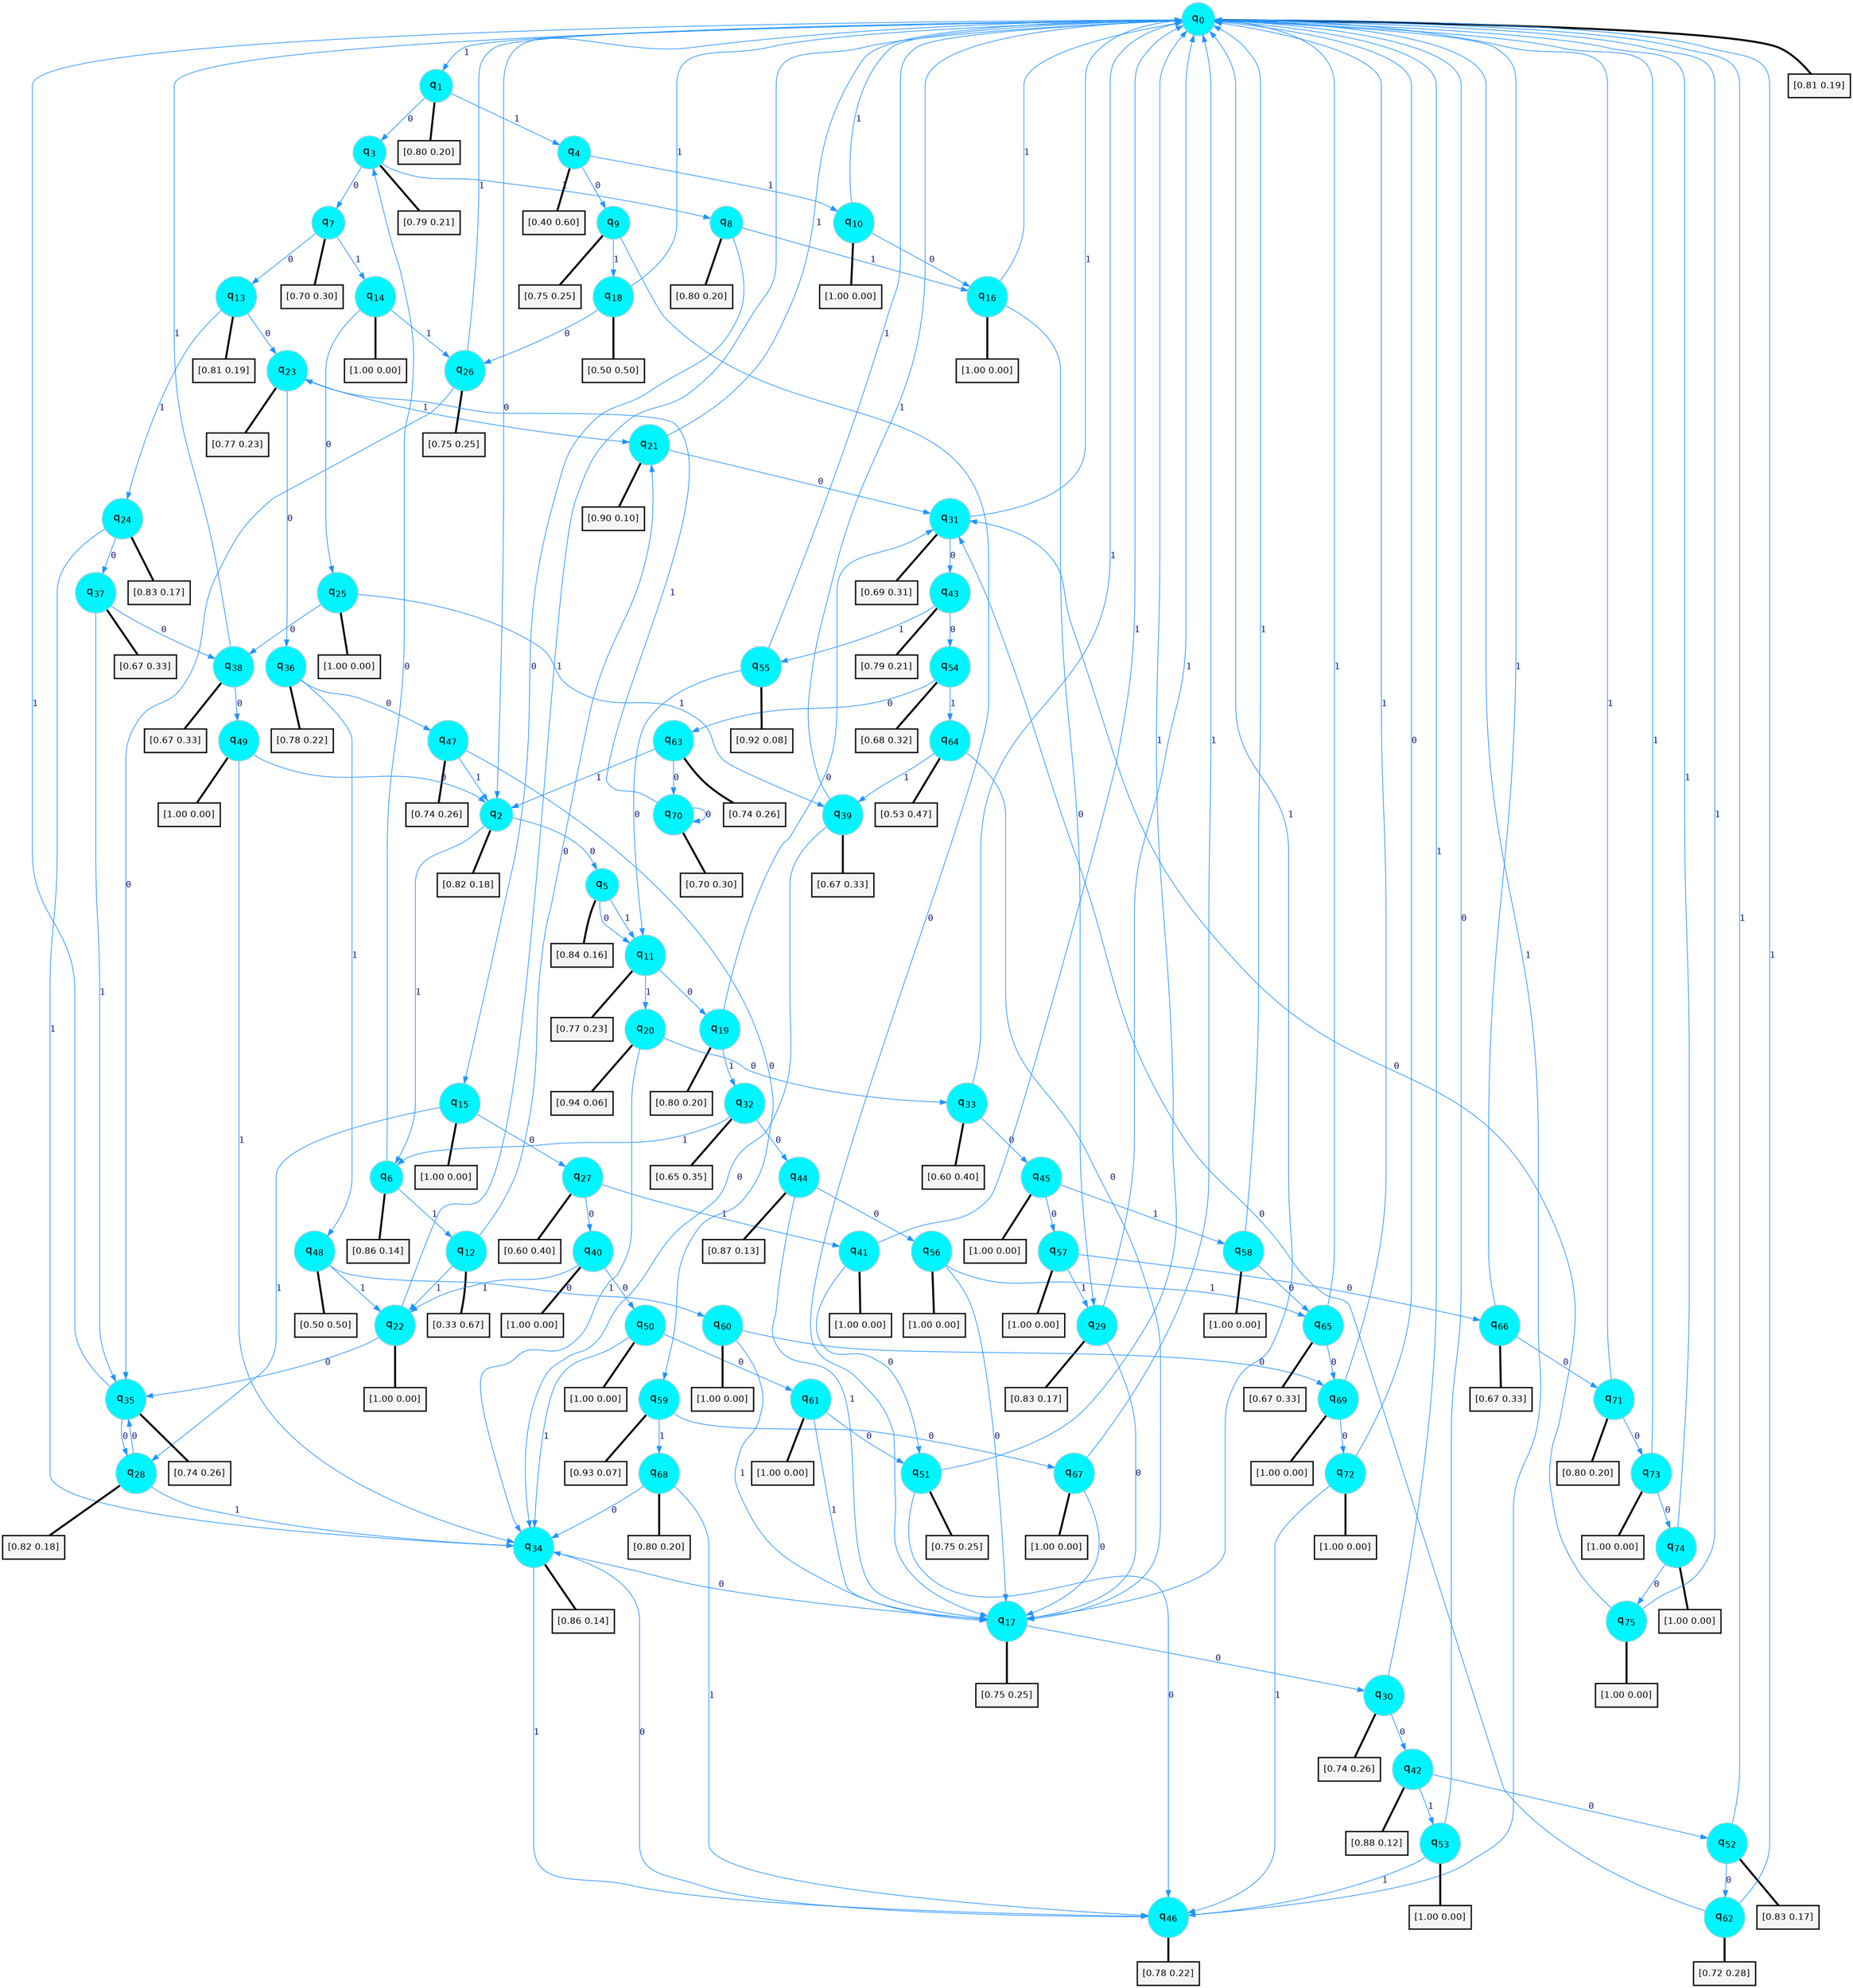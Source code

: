 digraph G {
graph [
bgcolor=transparent, dpi=300, rankdir=TD, size="40,25"];
node [
color=gray, fillcolor=turquoise1, fontcolor=black, fontname=Helvetica, fontsize=16, fontweight=bold, shape=circle, style=filled];
edge [
arrowsize=1, color=dodgerblue1, fontcolor=midnightblue, fontname=courier, fontweight=bold, penwidth=1, style=solid, weight=20];
0[label=<q<SUB>0</SUB>>];
1[label=<q<SUB>1</SUB>>];
2[label=<q<SUB>2</SUB>>];
3[label=<q<SUB>3</SUB>>];
4[label=<q<SUB>4</SUB>>];
5[label=<q<SUB>5</SUB>>];
6[label=<q<SUB>6</SUB>>];
7[label=<q<SUB>7</SUB>>];
8[label=<q<SUB>8</SUB>>];
9[label=<q<SUB>9</SUB>>];
10[label=<q<SUB>10</SUB>>];
11[label=<q<SUB>11</SUB>>];
12[label=<q<SUB>12</SUB>>];
13[label=<q<SUB>13</SUB>>];
14[label=<q<SUB>14</SUB>>];
15[label=<q<SUB>15</SUB>>];
16[label=<q<SUB>16</SUB>>];
17[label=<q<SUB>17</SUB>>];
18[label=<q<SUB>18</SUB>>];
19[label=<q<SUB>19</SUB>>];
20[label=<q<SUB>20</SUB>>];
21[label=<q<SUB>21</SUB>>];
22[label=<q<SUB>22</SUB>>];
23[label=<q<SUB>23</SUB>>];
24[label=<q<SUB>24</SUB>>];
25[label=<q<SUB>25</SUB>>];
26[label=<q<SUB>26</SUB>>];
27[label=<q<SUB>27</SUB>>];
28[label=<q<SUB>28</SUB>>];
29[label=<q<SUB>29</SUB>>];
30[label=<q<SUB>30</SUB>>];
31[label=<q<SUB>31</SUB>>];
32[label=<q<SUB>32</SUB>>];
33[label=<q<SUB>33</SUB>>];
34[label=<q<SUB>34</SUB>>];
35[label=<q<SUB>35</SUB>>];
36[label=<q<SUB>36</SUB>>];
37[label=<q<SUB>37</SUB>>];
38[label=<q<SUB>38</SUB>>];
39[label=<q<SUB>39</SUB>>];
40[label=<q<SUB>40</SUB>>];
41[label=<q<SUB>41</SUB>>];
42[label=<q<SUB>42</SUB>>];
43[label=<q<SUB>43</SUB>>];
44[label=<q<SUB>44</SUB>>];
45[label=<q<SUB>45</SUB>>];
46[label=<q<SUB>46</SUB>>];
47[label=<q<SUB>47</SUB>>];
48[label=<q<SUB>48</SUB>>];
49[label=<q<SUB>49</SUB>>];
50[label=<q<SUB>50</SUB>>];
51[label=<q<SUB>51</SUB>>];
52[label=<q<SUB>52</SUB>>];
53[label=<q<SUB>53</SUB>>];
54[label=<q<SUB>54</SUB>>];
55[label=<q<SUB>55</SUB>>];
56[label=<q<SUB>56</SUB>>];
57[label=<q<SUB>57</SUB>>];
58[label=<q<SUB>58</SUB>>];
59[label=<q<SUB>59</SUB>>];
60[label=<q<SUB>60</SUB>>];
61[label=<q<SUB>61</SUB>>];
62[label=<q<SUB>62</SUB>>];
63[label=<q<SUB>63</SUB>>];
64[label=<q<SUB>64</SUB>>];
65[label=<q<SUB>65</SUB>>];
66[label=<q<SUB>66</SUB>>];
67[label=<q<SUB>67</SUB>>];
68[label=<q<SUB>68</SUB>>];
69[label=<q<SUB>69</SUB>>];
70[label=<q<SUB>70</SUB>>];
71[label=<q<SUB>71</SUB>>];
72[label=<q<SUB>72</SUB>>];
73[label=<q<SUB>73</SUB>>];
74[label=<q<SUB>74</SUB>>];
75[label=<q<SUB>75</SUB>>];
76[label="[0.81 0.19]", shape=box,fontcolor=black, fontname=Helvetica, fontsize=14, penwidth=2, fillcolor=whitesmoke,color=black];
77[label="[0.80 0.20]", shape=box,fontcolor=black, fontname=Helvetica, fontsize=14, penwidth=2, fillcolor=whitesmoke,color=black];
78[label="[0.82 0.18]", shape=box,fontcolor=black, fontname=Helvetica, fontsize=14, penwidth=2, fillcolor=whitesmoke,color=black];
79[label="[0.79 0.21]", shape=box,fontcolor=black, fontname=Helvetica, fontsize=14, penwidth=2, fillcolor=whitesmoke,color=black];
80[label="[0.40 0.60]", shape=box,fontcolor=black, fontname=Helvetica, fontsize=14, penwidth=2, fillcolor=whitesmoke,color=black];
81[label="[0.84 0.16]", shape=box,fontcolor=black, fontname=Helvetica, fontsize=14, penwidth=2, fillcolor=whitesmoke,color=black];
82[label="[0.86 0.14]", shape=box,fontcolor=black, fontname=Helvetica, fontsize=14, penwidth=2, fillcolor=whitesmoke,color=black];
83[label="[0.70 0.30]", shape=box,fontcolor=black, fontname=Helvetica, fontsize=14, penwidth=2, fillcolor=whitesmoke,color=black];
84[label="[0.80 0.20]", shape=box,fontcolor=black, fontname=Helvetica, fontsize=14, penwidth=2, fillcolor=whitesmoke,color=black];
85[label="[0.75 0.25]", shape=box,fontcolor=black, fontname=Helvetica, fontsize=14, penwidth=2, fillcolor=whitesmoke,color=black];
86[label="[1.00 0.00]", shape=box,fontcolor=black, fontname=Helvetica, fontsize=14, penwidth=2, fillcolor=whitesmoke,color=black];
87[label="[0.77 0.23]", shape=box,fontcolor=black, fontname=Helvetica, fontsize=14, penwidth=2, fillcolor=whitesmoke,color=black];
88[label="[0.33 0.67]", shape=box,fontcolor=black, fontname=Helvetica, fontsize=14, penwidth=2, fillcolor=whitesmoke,color=black];
89[label="[0.81 0.19]", shape=box,fontcolor=black, fontname=Helvetica, fontsize=14, penwidth=2, fillcolor=whitesmoke,color=black];
90[label="[1.00 0.00]", shape=box,fontcolor=black, fontname=Helvetica, fontsize=14, penwidth=2, fillcolor=whitesmoke,color=black];
91[label="[1.00 0.00]", shape=box,fontcolor=black, fontname=Helvetica, fontsize=14, penwidth=2, fillcolor=whitesmoke,color=black];
92[label="[1.00 0.00]", shape=box,fontcolor=black, fontname=Helvetica, fontsize=14, penwidth=2, fillcolor=whitesmoke,color=black];
93[label="[0.75 0.25]", shape=box,fontcolor=black, fontname=Helvetica, fontsize=14, penwidth=2, fillcolor=whitesmoke,color=black];
94[label="[0.50 0.50]", shape=box,fontcolor=black, fontname=Helvetica, fontsize=14, penwidth=2, fillcolor=whitesmoke,color=black];
95[label="[0.80 0.20]", shape=box,fontcolor=black, fontname=Helvetica, fontsize=14, penwidth=2, fillcolor=whitesmoke,color=black];
96[label="[0.94 0.06]", shape=box,fontcolor=black, fontname=Helvetica, fontsize=14, penwidth=2, fillcolor=whitesmoke,color=black];
97[label="[0.90 0.10]", shape=box,fontcolor=black, fontname=Helvetica, fontsize=14, penwidth=2, fillcolor=whitesmoke,color=black];
98[label="[1.00 0.00]", shape=box,fontcolor=black, fontname=Helvetica, fontsize=14, penwidth=2, fillcolor=whitesmoke,color=black];
99[label="[0.77 0.23]", shape=box,fontcolor=black, fontname=Helvetica, fontsize=14, penwidth=2, fillcolor=whitesmoke,color=black];
100[label="[0.83 0.17]", shape=box,fontcolor=black, fontname=Helvetica, fontsize=14, penwidth=2, fillcolor=whitesmoke,color=black];
101[label="[1.00 0.00]", shape=box,fontcolor=black, fontname=Helvetica, fontsize=14, penwidth=2, fillcolor=whitesmoke,color=black];
102[label="[0.75 0.25]", shape=box,fontcolor=black, fontname=Helvetica, fontsize=14, penwidth=2, fillcolor=whitesmoke,color=black];
103[label="[0.60 0.40]", shape=box,fontcolor=black, fontname=Helvetica, fontsize=14, penwidth=2, fillcolor=whitesmoke,color=black];
104[label="[0.82 0.18]", shape=box,fontcolor=black, fontname=Helvetica, fontsize=14, penwidth=2, fillcolor=whitesmoke,color=black];
105[label="[0.83 0.17]", shape=box,fontcolor=black, fontname=Helvetica, fontsize=14, penwidth=2, fillcolor=whitesmoke,color=black];
106[label="[0.74 0.26]", shape=box,fontcolor=black, fontname=Helvetica, fontsize=14, penwidth=2, fillcolor=whitesmoke,color=black];
107[label="[0.69 0.31]", shape=box,fontcolor=black, fontname=Helvetica, fontsize=14, penwidth=2, fillcolor=whitesmoke,color=black];
108[label="[0.65 0.35]", shape=box,fontcolor=black, fontname=Helvetica, fontsize=14, penwidth=2, fillcolor=whitesmoke,color=black];
109[label="[0.60 0.40]", shape=box,fontcolor=black, fontname=Helvetica, fontsize=14, penwidth=2, fillcolor=whitesmoke,color=black];
110[label="[0.86 0.14]", shape=box,fontcolor=black, fontname=Helvetica, fontsize=14, penwidth=2, fillcolor=whitesmoke,color=black];
111[label="[0.74 0.26]", shape=box,fontcolor=black, fontname=Helvetica, fontsize=14, penwidth=2, fillcolor=whitesmoke,color=black];
112[label="[0.78 0.22]", shape=box,fontcolor=black, fontname=Helvetica, fontsize=14, penwidth=2, fillcolor=whitesmoke,color=black];
113[label="[0.67 0.33]", shape=box,fontcolor=black, fontname=Helvetica, fontsize=14, penwidth=2, fillcolor=whitesmoke,color=black];
114[label="[0.67 0.33]", shape=box,fontcolor=black, fontname=Helvetica, fontsize=14, penwidth=2, fillcolor=whitesmoke,color=black];
115[label="[0.67 0.33]", shape=box,fontcolor=black, fontname=Helvetica, fontsize=14, penwidth=2, fillcolor=whitesmoke,color=black];
116[label="[1.00 0.00]", shape=box,fontcolor=black, fontname=Helvetica, fontsize=14, penwidth=2, fillcolor=whitesmoke,color=black];
117[label="[1.00 0.00]", shape=box,fontcolor=black, fontname=Helvetica, fontsize=14, penwidth=2, fillcolor=whitesmoke,color=black];
118[label="[0.88 0.12]", shape=box,fontcolor=black, fontname=Helvetica, fontsize=14, penwidth=2, fillcolor=whitesmoke,color=black];
119[label="[0.79 0.21]", shape=box,fontcolor=black, fontname=Helvetica, fontsize=14, penwidth=2, fillcolor=whitesmoke,color=black];
120[label="[0.87 0.13]", shape=box,fontcolor=black, fontname=Helvetica, fontsize=14, penwidth=2, fillcolor=whitesmoke,color=black];
121[label="[1.00 0.00]", shape=box,fontcolor=black, fontname=Helvetica, fontsize=14, penwidth=2, fillcolor=whitesmoke,color=black];
122[label="[0.78 0.22]", shape=box,fontcolor=black, fontname=Helvetica, fontsize=14, penwidth=2, fillcolor=whitesmoke,color=black];
123[label="[0.74 0.26]", shape=box,fontcolor=black, fontname=Helvetica, fontsize=14, penwidth=2, fillcolor=whitesmoke,color=black];
124[label="[0.50 0.50]", shape=box,fontcolor=black, fontname=Helvetica, fontsize=14, penwidth=2, fillcolor=whitesmoke,color=black];
125[label="[1.00 0.00]", shape=box,fontcolor=black, fontname=Helvetica, fontsize=14, penwidth=2, fillcolor=whitesmoke,color=black];
126[label="[1.00 0.00]", shape=box,fontcolor=black, fontname=Helvetica, fontsize=14, penwidth=2, fillcolor=whitesmoke,color=black];
127[label="[0.75 0.25]", shape=box,fontcolor=black, fontname=Helvetica, fontsize=14, penwidth=2, fillcolor=whitesmoke,color=black];
128[label="[0.83 0.17]", shape=box,fontcolor=black, fontname=Helvetica, fontsize=14, penwidth=2, fillcolor=whitesmoke,color=black];
129[label="[1.00 0.00]", shape=box,fontcolor=black, fontname=Helvetica, fontsize=14, penwidth=2, fillcolor=whitesmoke,color=black];
130[label="[0.68 0.32]", shape=box,fontcolor=black, fontname=Helvetica, fontsize=14, penwidth=2, fillcolor=whitesmoke,color=black];
131[label="[0.92 0.08]", shape=box,fontcolor=black, fontname=Helvetica, fontsize=14, penwidth=2, fillcolor=whitesmoke,color=black];
132[label="[1.00 0.00]", shape=box,fontcolor=black, fontname=Helvetica, fontsize=14, penwidth=2, fillcolor=whitesmoke,color=black];
133[label="[1.00 0.00]", shape=box,fontcolor=black, fontname=Helvetica, fontsize=14, penwidth=2, fillcolor=whitesmoke,color=black];
134[label="[1.00 0.00]", shape=box,fontcolor=black, fontname=Helvetica, fontsize=14, penwidth=2, fillcolor=whitesmoke,color=black];
135[label="[0.93 0.07]", shape=box,fontcolor=black, fontname=Helvetica, fontsize=14, penwidth=2, fillcolor=whitesmoke,color=black];
136[label="[1.00 0.00]", shape=box,fontcolor=black, fontname=Helvetica, fontsize=14, penwidth=2, fillcolor=whitesmoke,color=black];
137[label="[1.00 0.00]", shape=box,fontcolor=black, fontname=Helvetica, fontsize=14, penwidth=2, fillcolor=whitesmoke,color=black];
138[label="[0.72 0.28]", shape=box,fontcolor=black, fontname=Helvetica, fontsize=14, penwidth=2, fillcolor=whitesmoke,color=black];
139[label="[0.74 0.26]", shape=box,fontcolor=black, fontname=Helvetica, fontsize=14, penwidth=2, fillcolor=whitesmoke,color=black];
140[label="[0.53 0.47]", shape=box,fontcolor=black, fontname=Helvetica, fontsize=14, penwidth=2, fillcolor=whitesmoke,color=black];
141[label="[0.67 0.33]", shape=box,fontcolor=black, fontname=Helvetica, fontsize=14, penwidth=2, fillcolor=whitesmoke,color=black];
142[label="[0.67 0.33]", shape=box,fontcolor=black, fontname=Helvetica, fontsize=14, penwidth=2, fillcolor=whitesmoke,color=black];
143[label="[1.00 0.00]", shape=box,fontcolor=black, fontname=Helvetica, fontsize=14, penwidth=2, fillcolor=whitesmoke,color=black];
144[label="[0.80 0.20]", shape=box,fontcolor=black, fontname=Helvetica, fontsize=14, penwidth=2, fillcolor=whitesmoke,color=black];
145[label="[1.00 0.00]", shape=box,fontcolor=black, fontname=Helvetica, fontsize=14, penwidth=2, fillcolor=whitesmoke,color=black];
146[label="[0.70 0.30]", shape=box,fontcolor=black, fontname=Helvetica, fontsize=14, penwidth=2, fillcolor=whitesmoke,color=black];
147[label="[0.80 0.20]", shape=box,fontcolor=black, fontname=Helvetica, fontsize=14, penwidth=2, fillcolor=whitesmoke,color=black];
148[label="[1.00 0.00]", shape=box,fontcolor=black, fontname=Helvetica, fontsize=14, penwidth=2, fillcolor=whitesmoke,color=black];
149[label="[1.00 0.00]", shape=box,fontcolor=black, fontname=Helvetica, fontsize=14, penwidth=2, fillcolor=whitesmoke,color=black];
150[label="[1.00 0.00]", shape=box,fontcolor=black, fontname=Helvetica, fontsize=14, penwidth=2, fillcolor=whitesmoke,color=black];
151[label="[1.00 0.00]", shape=box,fontcolor=black, fontname=Helvetica, fontsize=14, penwidth=2, fillcolor=whitesmoke,color=black];
0->2 [label=0];
0->1 [label=1];
0->76 [arrowhead=none, penwidth=3,color=black];
1->3 [label=0];
1->4 [label=1];
1->77 [arrowhead=none, penwidth=3,color=black];
2->5 [label=0];
2->6 [label=1];
2->78 [arrowhead=none, penwidth=3,color=black];
3->7 [label=0];
3->8 [label=1];
3->79 [arrowhead=none, penwidth=3,color=black];
4->9 [label=0];
4->10 [label=1];
4->80 [arrowhead=none, penwidth=3,color=black];
5->11 [label=0];
5->11 [label=1];
5->81 [arrowhead=none, penwidth=3,color=black];
6->3 [label=0];
6->12 [label=1];
6->82 [arrowhead=none, penwidth=3,color=black];
7->13 [label=0];
7->14 [label=1];
7->83 [arrowhead=none, penwidth=3,color=black];
8->15 [label=0];
8->16 [label=1];
8->84 [arrowhead=none, penwidth=3,color=black];
9->17 [label=0];
9->18 [label=1];
9->85 [arrowhead=none, penwidth=3,color=black];
10->16 [label=0];
10->0 [label=1];
10->86 [arrowhead=none, penwidth=3,color=black];
11->19 [label=0];
11->20 [label=1];
11->87 [arrowhead=none, penwidth=3,color=black];
12->21 [label=0];
12->22 [label=1];
12->88 [arrowhead=none, penwidth=3,color=black];
13->23 [label=0];
13->24 [label=1];
13->89 [arrowhead=none, penwidth=3,color=black];
14->25 [label=0];
14->26 [label=1];
14->90 [arrowhead=none, penwidth=3,color=black];
15->27 [label=0];
15->28 [label=1];
15->91 [arrowhead=none, penwidth=3,color=black];
16->29 [label=0];
16->0 [label=1];
16->92 [arrowhead=none, penwidth=3,color=black];
17->30 [label=0];
17->0 [label=1];
17->93 [arrowhead=none, penwidth=3,color=black];
18->26 [label=0];
18->0 [label=1];
18->94 [arrowhead=none, penwidth=3,color=black];
19->31 [label=0];
19->32 [label=1];
19->95 [arrowhead=none, penwidth=3,color=black];
20->33 [label=0];
20->34 [label=1];
20->96 [arrowhead=none, penwidth=3,color=black];
21->31 [label=0];
21->0 [label=1];
21->97 [arrowhead=none, penwidth=3,color=black];
22->35 [label=0];
22->0 [label=1];
22->98 [arrowhead=none, penwidth=3,color=black];
23->36 [label=0];
23->21 [label=1];
23->99 [arrowhead=none, penwidth=3,color=black];
24->37 [label=0];
24->34 [label=1];
24->100 [arrowhead=none, penwidth=3,color=black];
25->38 [label=0];
25->39 [label=1];
25->101 [arrowhead=none, penwidth=3,color=black];
26->35 [label=0];
26->0 [label=1];
26->102 [arrowhead=none, penwidth=3,color=black];
27->40 [label=0];
27->41 [label=1];
27->103 [arrowhead=none, penwidth=3,color=black];
28->35 [label=0];
28->34 [label=1];
28->104 [arrowhead=none, penwidth=3,color=black];
29->17 [label=0];
29->0 [label=1];
29->105 [arrowhead=none, penwidth=3,color=black];
30->42 [label=0];
30->0 [label=1];
30->106 [arrowhead=none, penwidth=3,color=black];
31->43 [label=0];
31->0 [label=1];
31->107 [arrowhead=none, penwidth=3,color=black];
32->44 [label=0];
32->6 [label=1];
32->108 [arrowhead=none, penwidth=3,color=black];
33->45 [label=0];
33->0 [label=1];
33->109 [arrowhead=none, penwidth=3,color=black];
34->17 [label=0];
34->46 [label=1];
34->110 [arrowhead=none, penwidth=3,color=black];
35->28 [label=0];
35->0 [label=1];
35->111 [arrowhead=none, penwidth=3,color=black];
36->47 [label=0];
36->48 [label=1];
36->112 [arrowhead=none, penwidth=3,color=black];
37->38 [label=0];
37->35 [label=1];
37->113 [arrowhead=none, penwidth=3,color=black];
38->49 [label=0];
38->0 [label=1];
38->114 [arrowhead=none, penwidth=3,color=black];
39->34 [label=0];
39->0 [label=1];
39->115 [arrowhead=none, penwidth=3,color=black];
40->50 [label=0];
40->22 [label=1];
40->116 [arrowhead=none, penwidth=3,color=black];
41->51 [label=0];
41->0 [label=1];
41->117 [arrowhead=none, penwidth=3,color=black];
42->52 [label=0];
42->53 [label=1];
42->118 [arrowhead=none, penwidth=3,color=black];
43->54 [label=0];
43->55 [label=1];
43->119 [arrowhead=none, penwidth=3,color=black];
44->56 [label=0];
44->17 [label=1];
44->120 [arrowhead=none, penwidth=3,color=black];
45->57 [label=0];
45->58 [label=1];
45->121 [arrowhead=none, penwidth=3,color=black];
46->34 [label=0];
46->0 [label=1];
46->122 [arrowhead=none, penwidth=3,color=black];
47->59 [label=0];
47->2 [label=1];
47->123 [arrowhead=none, penwidth=3,color=black];
48->60 [label=0];
48->22 [label=1];
48->124 [arrowhead=none, penwidth=3,color=black];
49->2 [label=0];
49->34 [label=1];
49->125 [arrowhead=none, penwidth=3,color=black];
50->61 [label=0];
50->34 [label=1];
50->126 [arrowhead=none, penwidth=3,color=black];
51->46 [label=0];
51->0 [label=1];
51->127 [arrowhead=none, penwidth=3,color=black];
52->62 [label=0];
52->0 [label=1];
52->128 [arrowhead=none, penwidth=3,color=black];
53->0 [label=0];
53->46 [label=1];
53->129 [arrowhead=none, penwidth=3,color=black];
54->63 [label=0];
54->64 [label=1];
54->130 [arrowhead=none, penwidth=3,color=black];
55->11 [label=0];
55->0 [label=1];
55->131 [arrowhead=none, penwidth=3,color=black];
56->17 [label=0];
56->65 [label=1];
56->132 [arrowhead=none, penwidth=3,color=black];
57->66 [label=0];
57->29 [label=1];
57->133 [arrowhead=none, penwidth=3,color=black];
58->65 [label=0];
58->0 [label=1];
58->134 [arrowhead=none, penwidth=3,color=black];
59->67 [label=0];
59->68 [label=1];
59->135 [arrowhead=none, penwidth=3,color=black];
60->69 [label=0];
60->17 [label=1];
60->136 [arrowhead=none, penwidth=3,color=black];
61->51 [label=0];
61->17 [label=1];
61->137 [arrowhead=none, penwidth=3,color=black];
62->31 [label=0];
62->0 [label=1];
62->138 [arrowhead=none, penwidth=3,color=black];
63->70 [label=0];
63->2 [label=1];
63->139 [arrowhead=none, penwidth=3,color=black];
64->17 [label=0];
64->39 [label=1];
64->140 [arrowhead=none, penwidth=3,color=black];
65->69 [label=0];
65->0 [label=1];
65->141 [arrowhead=none, penwidth=3,color=black];
66->71 [label=0];
66->0 [label=1];
66->142 [arrowhead=none, penwidth=3,color=black];
67->17 [label=0];
67->0 [label=1];
67->143 [arrowhead=none, penwidth=3,color=black];
68->34 [label=0];
68->46 [label=1];
68->144 [arrowhead=none, penwidth=3,color=black];
69->72 [label=0];
69->0 [label=1];
69->145 [arrowhead=none, penwidth=3,color=black];
70->70 [label=0];
70->23 [label=1];
70->146 [arrowhead=none, penwidth=3,color=black];
71->73 [label=0];
71->0 [label=1];
71->147 [arrowhead=none, penwidth=3,color=black];
72->0 [label=0];
72->46 [label=1];
72->148 [arrowhead=none, penwidth=3,color=black];
73->74 [label=0];
73->0 [label=1];
73->149 [arrowhead=none, penwidth=3,color=black];
74->75 [label=0];
74->0 [label=1];
74->150 [arrowhead=none, penwidth=3,color=black];
75->31 [label=0];
75->0 [label=1];
75->151 [arrowhead=none, penwidth=3,color=black];
}
